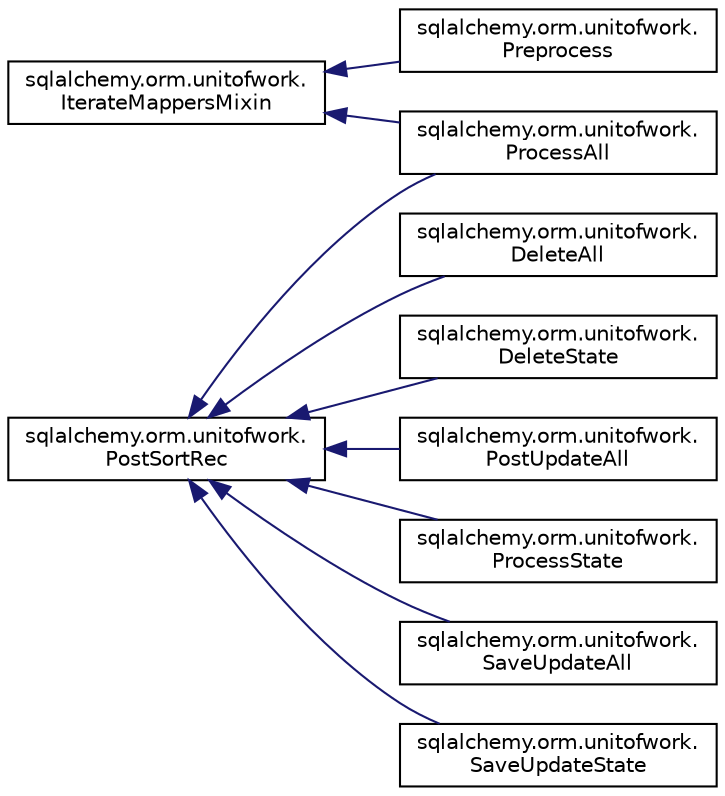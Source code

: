 digraph "Graphical Class Hierarchy"
{
 // LATEX_PDF_SIZE
  edge [fontname="Helvetica",fontsize="10",labelfontname="Helvetica",labelfontsize="10"];
  node [fontname="Helvetica",fontsize="10",shape=record];
  rankdir="LR";
  Node0 [label="sqlalchemy.orm.unitofwork.\lIterateMappersMixin",height=0.2,width=0.4,color="black", fillcolor="white", style="filled",URL="$classsqlalchemy_1_1orm_1_1unitofwork_1_1IterateMappersMixin.html",tooltip=" "];
  Node0 -> Node1 [dir="back",color="midnightblue",fontsize="10",style="solid",fontname="Helvetica"];
  Node1 [label="sqlalchemy.orm.unitofwork.\lPreprocess",height=0.2,width=0.4,color="black", fillcolor="white", style="filled",URL="$classsqlalchemy_1_1orm_1_1unitofwork_1_1Preprocess.html",tooltip=" "];
  Node0 -> Node2 [dir="back",color="midnightblue",fontsize="10",style="solid",fontname="Helvetica"];
  Node2 [label="sqlalchemy.orm.unitofwork.\lProcessAll",height=0.2,width=0.4,color="black", fillcolor="white", style="filled",URL="$classsqlalchemy_1_1orm_1_1unitofwork_1_1ProcessAll.html",tooltip=" "];
  Node10457 [label="sqlalchemy.orm.unitofwork.\lPostSortRec",height=0.2,width=0.4,color="black", fillcolor="white", style="filled",URL="$classsqlalchemy_1_1orm_1_1unitofwork_1_1PostSortRec.html",tooltip=" "];
  Node10457 -> Node10458 [dir="back",color="midnightblue",fontsize="10",style="solid",fontname="Helvetica"];
  Node10458 [label="sqlalchemy.orm.unitofwork.\lDeleteAll",height=0.2,width=0.4,color="black", fillcolor="white", style="filled",URL="$classsqlalchemy_1_1orm_1_1unitofwork_1_1DeleteAll.html",tooltip=" "];
  Node10457 -> Node10459 [dir="back",color="midnightblue",fontsize="10",style="solid",fontname="Helvetica"];
  Node10459 [label="sqlalchemy.orm.unitofwork.\lDeleteState",height=0.2,width=0.4,color="black", fillcolor="white", style="filled",URL="$classsqlalchemy_1_1orm_1_1unitofwork_1_1DeleteState.html",tooltip=" "];
  Node10457 -> Node10460 [dir="back",color="midnightblue",fontsize="10",style="solid",fontname="Helvetica"];
  Node10460 [label="sqlalchemy.orm.unitofwork.\lPostUpdateAll",height=0.2,width=0.4,color="black", fillcolor="white", style="filled",URL="$classsqlalchemy_1_1orm_1_1unitofwork_1_1PostUpdateAll.html",tooltip=" "];
  Node10457 -> Node2 [dir="back",color="midnightblue",fontsize="10",style="solid",fontname="Helvetica"];
  Node10457 -> Node10461 [dir="back",color="midnightblue",fontsize="10",style="solid",fontname="Helvetica"];
  Node10461 [label="sqlalchemy.orm.unitofwork.\lProcessState",height=0.2,width=0.4,color="black", fillcolor="white", style="filled",URL="$classsqlalchemy_1_1orm_1_1unitofwork_1_1ProcessState.html",tooltip=" "];
  Node10457 -> Node10462 [dir="back",color="midnightblue",fontsize="10",style="solid",fontname="Helvetica"];
  Node10462 [label="sqlalchemy.orm.unitofwork.\lSaveUpdateAll",height=0.2,width=0.4,color="black", fillcolor="white", style="filled",URL="$classsqlalchemy_1_1orm_1_1unitofwork_1_1SaveUpdateAll.html",tooltip=" "];
  Node10457 -> Node10463 [dir="back",color="midnightblue",fontsize="10",style="solid",fontname="Helvetica"];
  Node10463 [label="sqlalchemy.orm.unitofwork.\lSaveUpdateState",height=0.2,width=0.4,color="black", fillcolor="white", style="filled",URL="$classsqlalchemy_1_1orm_1_1unitofwork_1_1SaveUpdateState.html",tooltip=" "];
}
